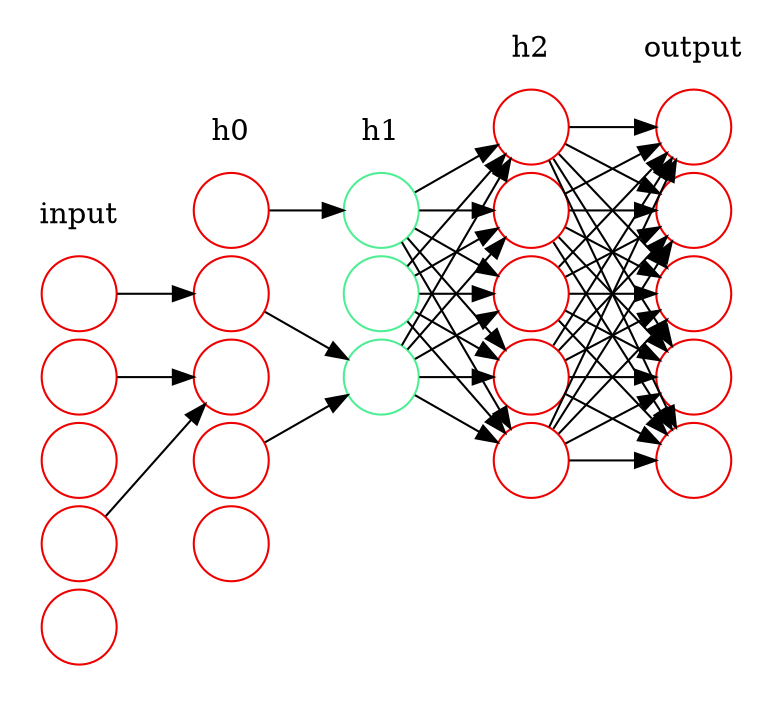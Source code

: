 digraph G {
            rankdir=LR
            splines=line
            nodesep=.05;
            node [label=""];
            
            subgraph cluster_0 {
           color=white;
           node [style=solid,color=red2, shape=circle];
           node0_0 node0_1 node0_2 node0_3 node0_4;
           label = "input";
         }
        
subgraph cluster_1 {
           color=white;
           node [style=solid,color=red2, shape=circle];
           node1_0 node1_1 node1_2 node1_3 node1_4;
           label = "h0";
         }
        
subgraph cluster_2 {
           color=white;
           node [style=solid,color=seagreen2, shape=circle];
           node2_0 node2_1 node2_2;
           label = "h1";
         }
        
subgraph cluster_3 {
           color=white;
           node [style=solid,color=red2, shape=circle];
           node3_0 node3_1 node3_2 node3_3 node3_4;
           label = "h2";
         }
        
subgraph cluster_4 {
           color=white;
           node [style=solid,color=red2, shape=circle];
           node4_0 node4_1 node4_2 node4_3 node4_4;
           label = "output";
         }
        
            
            node0_0->node1_1
node0_1->node1_2
node0_3->node1_2
node1_0->node2_1
node1_1->node2_2
node1_3->node2_2

        node2_0 -> node3_0
        

        node2_0 -> node3_1
        

        node2_0 -> node3_2
        

        node2_0 -> node3_3
        

        node2_0 -> node3_4
        

        node2_1 -> node3_0
        

        node2_1 -> node3_1
        

        node2_1 -> node3_2
        

        node2_1 -> node3_3
        

        node2_1 -> node3_4
        

        node2_2 -> node3_0
        

        node2_2 -> node3_1
        

        node2_2 -> node3_2
        

        node2_2 -> node3_3
        

        node2_2 -> node3_4
        

        node3_0 -> node4_0
        

        node3_0 -> node4_1
        

        node3_0 -> node4_2
        

        node3_0 -> node4_3
        

        node3_0 -> node4_4
        

        node3_1 -> node4_0
        

        node3_1 -> node4_1
        

        node3_1 -> node4_2
        

        node3_1 -> node4_3
        

        node3_1 -> node4_4
        

        node3_2 -> node4_0
        

        node3_2 -> node4_1
        

        node3_2 -> node4_2
        

        node3_2 -> node4_3
        

        node3_2 -> node4_4
        

        node3_3 -> node4_0
        

        node3_3 -> node4_1
        

        node3_3 -> node4_2
        

        node3_3 -> node4_3
        

        node3_3 -> node4_4
        

        node3_4 -> node4_0
        

        node3_4 -> node4_1
        

        node3_4 -> node4_2
        

        node3_4 -> node4_3
        

        node3_4 -> node4_4
        
            }
        